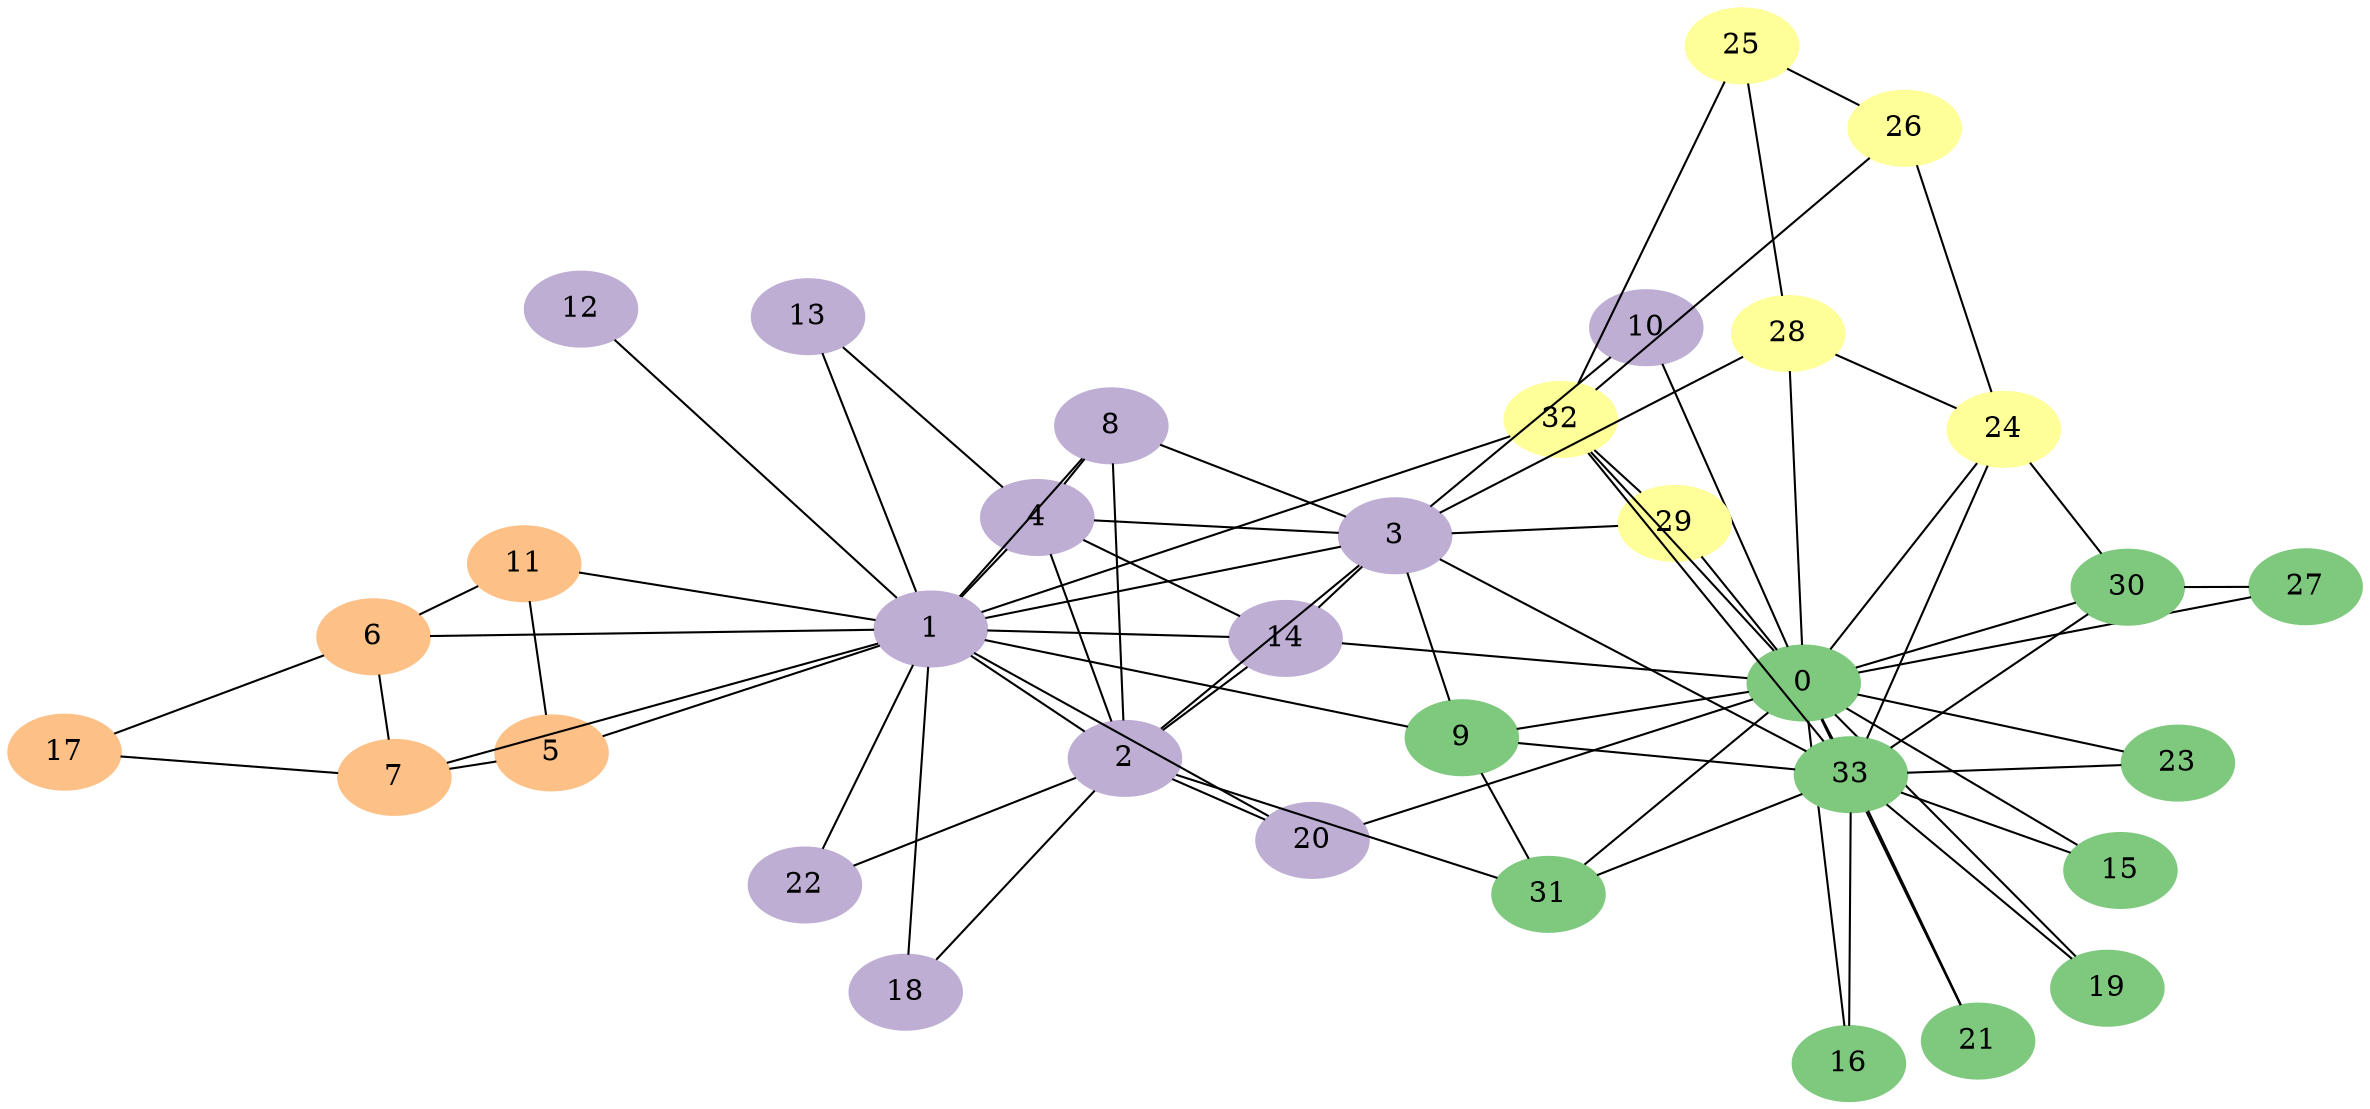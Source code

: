 graph G {
layout=sfdp; overlap=prism; overlap_scaling=-5
node[colorscheme=accent4, style=filled]
"0"[color= "1"]
"1"[color= "2"]
"2"[color= "2"]
"3"[color= "2"]
"4"[color= "2"]
"5"[color= "3"]
"6"[color= "3"]
"7"[color= "3"]
"8"[color= "2"]
"9"[color= "1"]
"10"[color= "2"]
"11"[color= "3"]
"12"[color= "2"]
"13"[color= "2"]
"14"[color= "2"]
"15"[color= "1"]
"16"[color= "1"]
"17"[color= "3"]
"18"[color= "2"]
"19"[color= "1"]
"20"[color= "2"]
"21"[color= "1"]
"22"[color= "2"]
"23"[color= "1"]
"24"[color= "4"]
"25"[color= "4"]
"26"[color= "4"]
"27"[color= "1"]
"28"[color= "4"]
"29"[color= "4"]
"30"[color= "1"]
"31"[color= "1"]
"32"[color= "4"]
"33"[color= "1"]
"0" -- "9"
"0" -- "10"
"0" -- "14"
"0" -- "15"
"0" -- "16"
"0" -- "19"
"0" -- "20"
"0" -- "21"
"0" -- "23"
"0" -- "24"
"0" -- "27"
"0" -- "28"
"0" -- "29"
"0" -- "30"
"0" -- "31"
"0" -- "32"
"0" -- "33"
"2" -- "1"
"3" -- "1"
"3" -- "2"
"4" -- "1"
"4" -- "2"
"4" -- "3"
"5" -- "1"
"6" -- "1"
"7" -- "1"
"7" -- "5"
"7" -- "6"
"8" -- "1"
"8" -- "2"
"8" -- "3"
"8" -- "4"
"9" -- "1"
"9" -- "3"
"10" -- "3"
"11" -- "1"
"11" -- "5"
"11" -- "6"
"12" -- "1"
"13" -- "1"
"13" -- "4"
"14" -- "1"
"14" -- "2"
"14" -- "3"
"14" -- "4"
"17" -- "6"
"17" -- "7"
"18" -- "1"
"18" -- "2"
"20" -- "1"
"20" -- "2"
"22" -- "1"
"22" -- "2"
"26" -- "24"
"26" -- "25"
"28" -- "3"
"28" -- "24"
"28" -- "25"
"29" -- "3"
"30" -- "24"
"30" -- "27"
"31" -- "2"
"31" -- "9"
"32" -- "1"
"32" -- "25"
"32" -- "26"
"32" -- "29"
"33" -- "3"
"33" -- "9"
"33" -- "15"
"33" -- "16"
"33" -- "19"
"33" -- "21"
"33" -- "23"
"33" -- "24"
"33" -- "30"
"33" -- "31"
"33" -- "32"
}
